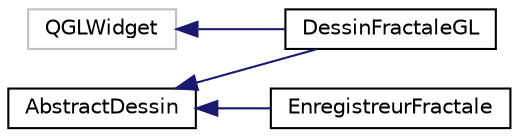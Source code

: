 digraph "Graphe hiérarchique des classes"
{
  edge [fontname="Helvetica",fontsize="10",labelfontname="Helvetica",labelfontsize="10"];
  node [fontname="Helvetica",fontsize="10",shape=record];
  rankdir="LR";
  Node14 [label="AbstractDessin",height=0.2,width=0.4,color="black", fillcolor="white", style="filled",URL="$classAbstractDessin.html"];
  Node14 -> Node0 [dir="back",color="midnightblue",fontsize="10",style="solid",fontname="Helvetica"];
  Node0 [label="DessinFractaleGL",height=0.2,width=0.4,color="black", fillcolor="white", style="filled",URL="$classDessinFractaleGL.html"];
  Node14 -> Node15 [dir="back",color="midnightblue",fontsize="10",style="solid",fontname="Helvetica"];
  Node15 [label="EnregistreurFractale",height=0.2,width=0.4,color="black", fillcolor="white", style="filled",URL="$classEnregistreurFractale.html"];
  Node7 [label="QGLWidget",height=0.2,width=0.4,color="grey75", fillcolor="white", style="filled"];
  Node7 -> Node0 [dir="back",color="midnightblue",fontsize="10",style="solid",fontname="Helvetica"];
}
